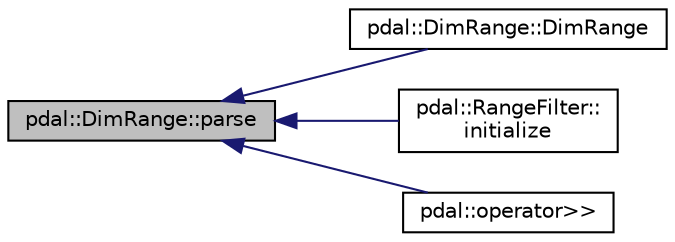 digraph "pdal::DimRange::parse"
{
  edge [fontname="Helvetica",fontsize="10",labelfontname="Helvetica",labelfontsize="10"];
  node [fontname="Helvetica",fontsize="10",shape=record];
  rankdir="LR";
  Node1 [label="pdal::DimRange::parse",height=0.2,width=0.4,color="black", fillcolor="grey75", style="filled", fontcolor="black"];
  Node1 -> Node2 [dir="back",color="midnightblue",fontsize="10",style="solid",fontname="Helvetica"];
  Node2 [label="pdal::DimRange::DimRange",height=0.2,width=0.4,color="black", fillcolor="white", style="filled",URL="$structpdal_1_1DimRange.html#a643e2ed8901c78ab163cd511c5c07796"];
  Node1 -> Node3 [dir="back",color="midnightblue",fontsize="10",style="solid",fontname="Helvetica"];
  Node3 [label="pdal::RangeFilter::\linitialize",height=0.2,width=0.4,color="black", fillcolor="white", style="filled",URL="$classpdal_1_1RangeFilter.html#a8aa83913523ad5527a8b2144c078fb58"];
  Node1 -> Node4 [dir="back",color="midnightblue",fontsize="10",style="solid",fontname="Helvetica"];
  Node4 [label="pdal::operator\>\>",height=0.2,width=0.4,color="black", fillcolor="white", style="filled",URL="$namespacepdal.html#ace1b1804657639b0ce1ff5eee96c76b3"];
}
